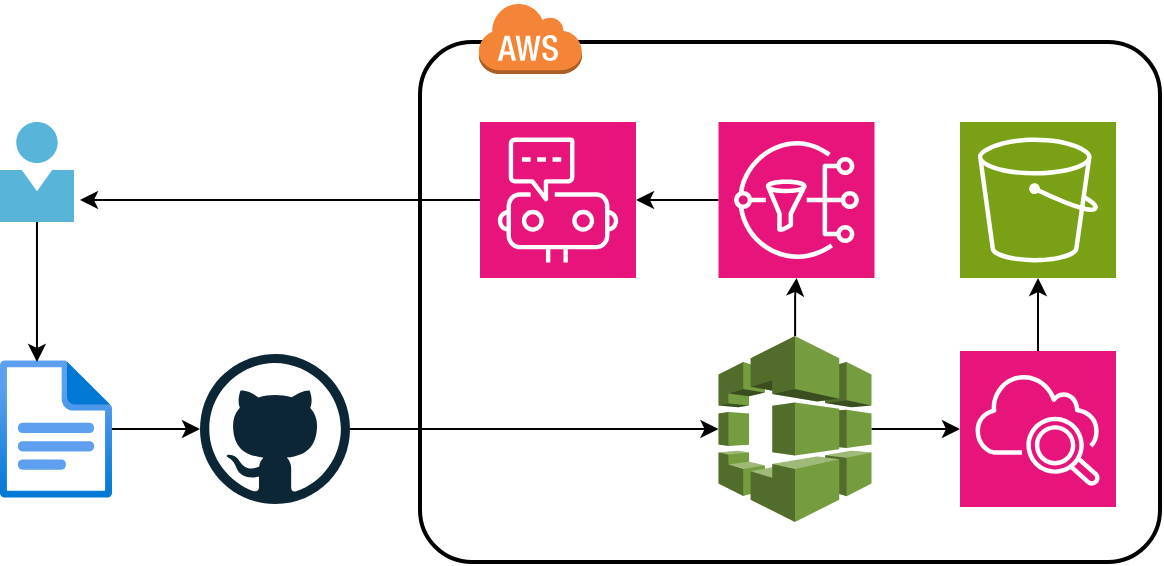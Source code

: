 <mxfile version="24.1.0" type="device">
  <diagram name="Page-1" id="hxiGb1CsmVP-R7jCHEUp">
    <mxGraphModel dx="1122" dy="952" grid="1" gridSize="10" guides="1" tooltips="1" connect="1" arrows="1" fold="1" page="1" pageScale="1" pageWidth="850" pageHeight="1100" math="0" shadow="0">
      <root>
        <mxCell id="0" />
        <mxCell id="1" parent="0" />
        <mxCell id="zxmauhxB-J-uq_--x_t2-1" value="" style="rounded=1;arcSize=10;dashed=0;fillColor=none;gradientColor=none;strokeWidth=2;" vertex="1" parent="1">
          <mxGeometry x="370" y="120" width="370" height="260" as="geometry" />
        </mxCell>
        <mxCell id="zxmauhxB-J-uq_--x_t2-2" value="" style="dashed=0;html=1;shape=mxgraph.aws3.cloud;fillColor=#F58536;gradientColor=none;dashed=0;" vertex="1" parent="1">
          <mxGeometry x="399" y="100" width="52" height="36" as="geometry" />
        </mxCell>
        <mxCell id="zxmauhxB-J-uq_--x_t2-23" style="edgeStyle=orthogonalEdgeStyle;rounded=0;orthogonalLoop=1;jettySize=auto;html=1;" edge="1" parent="1" source="zxmauhxB-J-uq_--x_t2-3" target="zxmauhxB-J-uq_--x_t2-15">
          <mxGeometry relative="1" as="geometry" />
        </mxCell>
        <mxCell id="zxmauhxB-J-uq_--x_t2-25" value="" style="edgeStyle=orthogonalEdgeStyle;rounded=0;orthogonalLoop=1;jettySize=auto;html=1;" edge="1" parent="1" source="zxmauhxB-J-uq_--x_t2-3" target="zxmauhxB-J-uq_--x_t2-14">
          <mxGeometry relative="1" as="geometry" />
        </mxCell>
        <mxCell id="zxmauhxB-J-uq_--x_t2-3" value="" style="outlineConnect=0;dashed=0;verticalLabelPosition=bottom;verticalAlign=top;align=center;html=1;shape=mxgraph.aws3.codebuild;fillColor=#759C3E;gradientColor=none;" vertex="1" parent="1">
          <mxGeometry x="519.25" y="267" width="76.5" height="93" as="geometry" />
        </mxCell>
        <mxCell id="zxmauhxB-J-uq_--x_t2-4" value="" style="dashed=0;outlineConnect=0;html=1;align=center;labelPosition=center;verticalLabelPosition=bottom;verticalAlign=top;shape=mxgraph.weblogos.github" vertex="1" parent="1">
          <mxGeometry x="260" y="276" width="75" height="75" as="geometry" />
        </mxCell>
        <mxCell id="zxmauhxB-J-uq_--x_t2-21" style="edgeStyle=orthogonalEdgeStyle;rounded=0;orthogonalLoop=1;jettySize=auto;html=1;" edge="1" parent="1" source="zxmauhxB-J-uq_--x_t2-5" target="zxmauhxB-J-uq_--x_t2-4">
          <mxGeometry relative="1" as="geometry" />
        </mxCell>
        <mxCell id="zxmauhxB-J-uq_--x_t2-5" value="" style="image;aspect=fixed;html=1;points=[];align=center;fontSize=12;image=img/lib/azure2/general/File.svg;" vertex="1" parent="1">
          <mxGeometry x="160" y="279" width="56.0" height="69" as="geometry" />
        </mxCell>
        <mxCell id="zxmauhxB-J-uq_--x_t2-27" style="edgeStyle=orthogonalEdgeStyle;rounded=0;orthogonalLoop=1;jettySize=auto;html=1;" edge="1" parent="1" source="zxmauhxB-J-uq_--x_t2-7">
          <mxGeometry relative="1" as="geometry">
            <mxPoint x="200" y="199" as="targetPoint" />
          </mxGeometry>
        </mxCell>
        <mxCell id="zxmauhxB-J-uq_--x_t2-7" value="" style="sketch=0;points=[[0,0,0],[0.25,0,0],[0.5,0,0],[0.75,0,0],[1,0,0],[0,1,0],[0.25,1,0],[0.5,1,0],[0.75,1,0],[1,1,0],[0,0.25,0],[0,0.5,0],[0,0.75,0],[1,0.25,0],[1,0.5,0],[1,0.75,0]];points=[[0,0,0],[0.25,0,0],[0.5,0,0],[0.75,0,0],[1,0,0],[0,1,0],[0.25,1,0],[0.5,1,0],[0.75,1,0],[1,1,0],[0,0.25,0],[0,0.5,0],[0,0.75,0],[1,0.25,0],[1,0.5,0],[1,0.75,0]];outlineConnect=0;fontColor=#232F3E;fillColor=#E7157B;strokeColor=#ffffff;dashed=0;verticalLabelPosition=bottom;verticalAlign=top;align=center;html=1;fontSize=12;fontStyle=0;aspect=fixed;shape=mxgraph.aws4.resourceIcon;resIcon=mxgraph.aws4.chatbot;" vertex="1" parent="1">
          <mxGeometry x="400" y="160" width="78" height="78" as="geometry" />
        </mxCell>
        <mxCell id="zxmauhxB-J-uq_--x_t2-26" value="" style="edgeStyle=orthogonalEdgeStyle;rounded=0;orthogonalLoop=1;jettySize=auto;html=1;" edge="1" parent="1" source="zxmauhxB-J-uq_--x_t2-14" target="zxmauhxB-J-uq_--x_t2-7">
          <mxGeometry relative="1" as="geometry" />
        </mxCell>
        <mxCell id="zxmauhxB-J-uq_--x_t2-14" value="" style="sketch=0;points=[[0,0,0],[0.25,0,0],[0.5,0,0],[0.75,0,0],[1,0,0],[0,1,0],[0.25,1,0],[0.5,1,0],[0.75,1,0],[1,1,0],[0,0.25,0],[0,0.5,0],[0,0.75,0],[1,0.25,0],[1,0.5,0],[1,0.75,0]];outlineConnect=0;fontColor=#232F3E;fillColor=#E7157B;strokeColor=#ffffff;dashed=0;verticalLabelPosition=bottom;verticalAlign=top;align=center;html=1;fontSize=12;fontStyle=0;aspect=fixed;shape=mxgraph.aws4.resourceIcon;resIcon=mxgraph.aws4.sns;" vertex="1" parent="1">
          <mxGeometry x="519.25" y="160" width="78" height="78" as="geometry" />
        </mxCell>
        <mxCell id="zxmauhxB-J-uq_--x_t2-24" value="" style="edgeStyle=orthogonalEdgeStyle;rounded=0;orthogonalLoop=1;jettySize=auto;html=1;" edge="1" parent="1" source="zxmauhxB-J-uq_--x_t2-15" target="zxmauhxB-J-uq_--x_t2-16">
          <mxGeometry relative="1" as="geometry" />
        </mxCell>
        <mxCell id="zxmauhxB-J-uq_--x_t2-15" value="" style="sketch=0;points=[[0,0,0],[0.25,0,0],[0.5,0,0],[0.75,0,0],[1,0,0],[0,1,0],[0.25,1,0],[0.5,1,0],[0.75,1,0],[1,1,0],[0,0.25,0],[0,0.5,0],[0,0.75,0],[1,0.25,0],[1,0.5,0],[1,0.75,0]];points=[[0,0,0],[0.25,0,0],[0.5,0,0],[0.75,0,0],[1,0,0],[0,1,0],[0.25,1,0],[0.5,1,0],[0.75,1,0],[1,1,0],[0,0.25,0],[0,0.5,0],[0,0.75,0],[1,0.25,0],[1,0.5,0],[1,0.75,0]];outlineConnect=0;fontColor=#232F3E;fillColor=#E7157B;strokeColor=#ffffff;dashed=0;verticalLabelPosition=bottom;verticalAlign=top;align=center;html=1;fontSize=12;fontStyle=0;aspect=fixed;shape=mxgraph.aws4.resourceIcon;resIcon=mxgraph.aws4.cloudwatch_2;" vertex="1" parent="1">
          <mxGeometry x="640" y="274.5" width="78" height="78" as="geometry" />
        </mxCell>
        <mxCell id="zxmauhxB-J-uq_--x_t2-16" value="" style="sketch=0;points=[[0,0,0],[0.25,0,0],[0.5,0,0],[0.75,0,0],[1,0,0],[0,1,0],[0.25,1,0],[0.5,1,0],[0.75,1,0],[1,1,0],[0,0.25,0],[0,0.5,0],[0,0.75,0],[1,0.25,0],[1,0.5,0],[1,0.75,0]];outlineConnect=0;fontColor=#232F3E;fillColor=#7AA116;strokeColor=#ffffff;dashed=0;verticalLabelPosition=bottom;verticalAlign=top;align=center;html=1;fontSize=12;fontStyle=0;aspect=fixed;shape=mxgraph.aws4.resourceIcon;resIcon=mxgraph.aws4.s3;" vertex="1" parent="1">
          <mxGeometry x="640" y="160" width="78" height="78" as="geometry" />
        </mxCell>
        <mxCell id="zxmauhxB-J-uq_--x_t2-19" value="" style="image;sketch=0;aspect=fixed;html=1;points=[];align=center;fontSize=12;image=img/lib/mscae/Person.svg;" vertex="1" parent="1">
          <mxGeometry x="160" y="160" width="37" height="50" as="geometry" />
        </mxCell>
        <mxCell id="zxmauhxB-J-uq_--x_t2-20" style="edgeStyle=orthogonalEdgeStyle;rounded=0;orthogonalLoop=1;jettySize=auto;html=1;entryX=0.33;entryY=0.014;entryDx=0;entryDy=0;entryPerimeter=0;" edge="1" parent="1" source="zxmauhxB-J-uq_--x_t2-19" target="zxmauhxB-J-uq_--x_t2-5">
          <mxGeometry relative="1" as="geometry" />
        </mxCell>
        <mxCell id="zxmauhxB-J-uq_--x_t2-22" style="edgeStyle=orthogonalEdgeStyle;rounded=0;orthogonalLoop=1;jettySize=auto;html=1;entryX=0;entryY=0.5;entryDx=0;entryDy=0;entryPerimeter=0;" edge="1" parent="1" source="zxmauhxB-J-uq_--x_t2-4" target="zxmauhxB-J-uq_--x_t2-3">
          <mxGeometry relative="1" as="geometry" />
        </mxCell>
      </root>
    </mxGraphModel>
  </diagram>
</mxfile>
